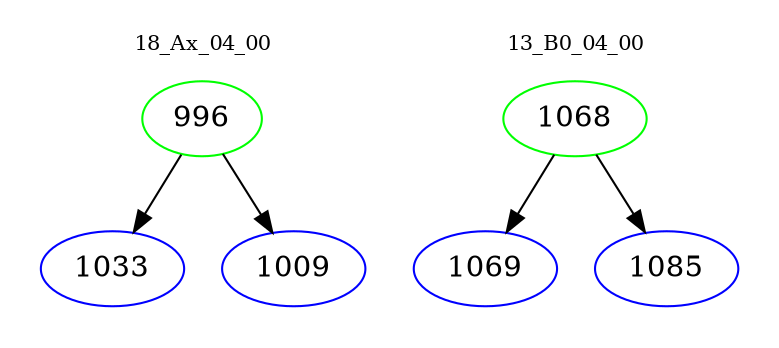 digraph{
subgraph cluster_0 {
color = white
label = "18_Ax_04_00";
fontsize=10;
T0_996 [label="996", color="green"]
T0_996 -> T0_1033 [color="black"]
T0_1033 [label="1033", color="blue"]
T0_996 -> T0_1009 [color="black"]
T0_1009 [label="1009", color="blue"]
}
subgraph cluster_1 {
color = white
label = "13_B0_04_00";
fontsize=10;
T1_1068 [label="1068", color="green"]
T1_1068 -> T1_1069 [color="black"]
T1_1069 [label="1069", color="blue"]
T1_1068 -> T1_1085 [color="black"]
T1_1085 [label="1085", color="blue"]
}
}
